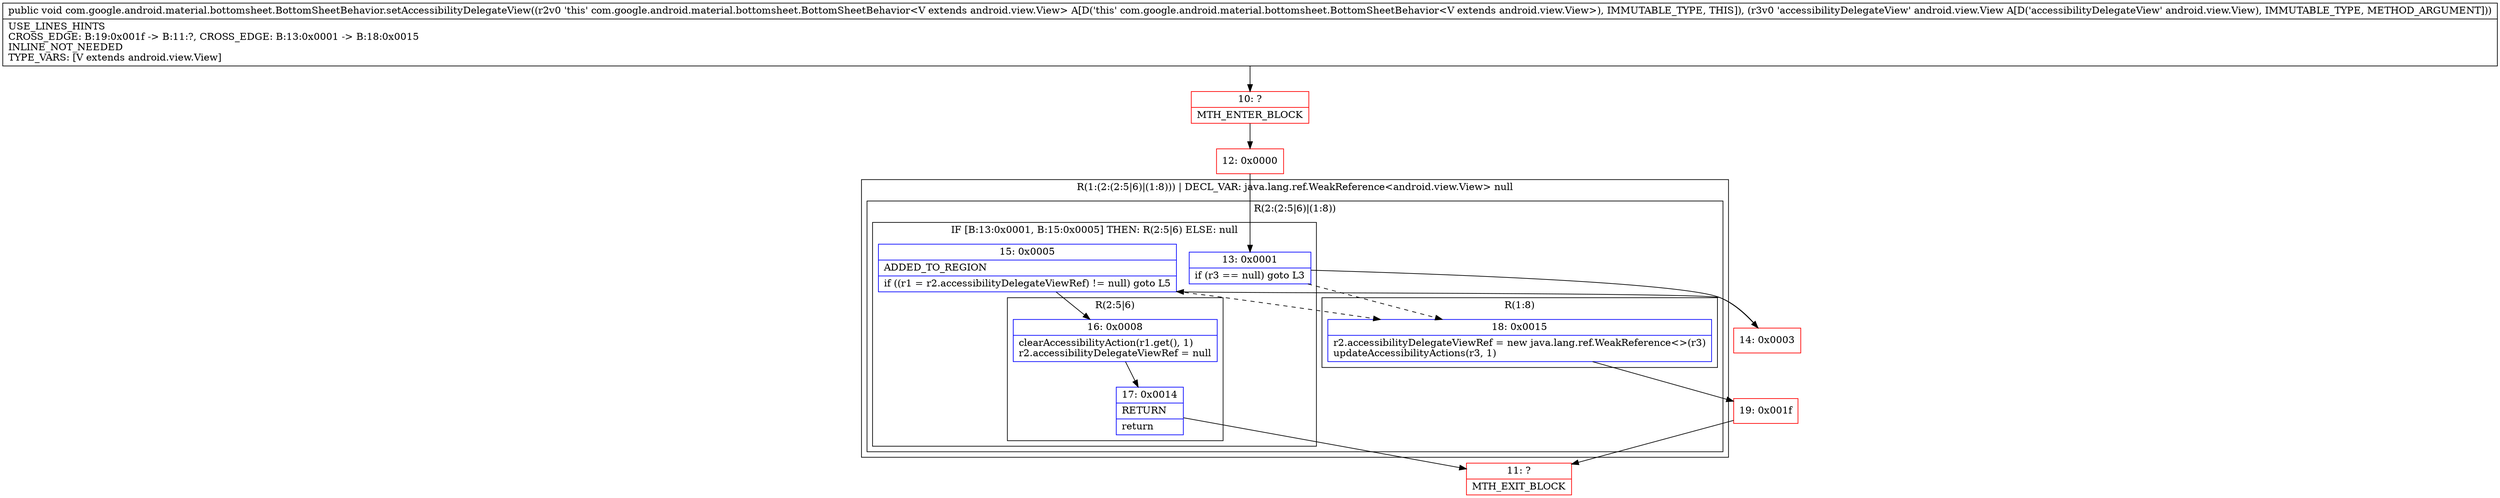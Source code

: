 digraph "CFG forcom.google.android.material.bottomsheet.BottomSheetBehavior.setAccessibilityDelegateView(Landroid\/view\/View;)V" {
subgraph cluster_Region_721192233 {
label = "R(1:(2:(2:5|6)|(1:8))) | DECL_VAR: java.lang.ref.WeakReference\<android.view.View\> null\l";
node [shape=record,color=blue];
subgraph cluster_Region_1279795416 {
label = "R(2:(2:5|6)|(1:8))";
node [shape=record,color=blue];
subgraph cluster_IfRegion_2006407557 {
label = "IF [B:13:0x0001, B:15:0x0005] THEN: R(2:5|6) ELSE: null";
node [shape=record,color=blue];
Node_13 [shape=record,label="{13\:\ 0x0001|if (r3 == null) goto L3\l}"];
Node_15 [shape=record,label="{15\:\ 0x0005|ADDED_TO_REGION\l|if ((r1 = r2.accessibilityDelegateViewRef) != null) goto L5\l}"];
subgraph cluster_Region_1157344243 {
label = "R(2:5|6)";
node [shape=record,color=blue];
Node_16 [shape=record,label="{16\:\ 0x0008|clearAccessibilityAction(r1.get(), 1)\lr2.accessibilityDelegateViewRef = null\l}"];
Node_17 [shape=record,label="{17\:\ 0x0014|RETURN\l|return\l}"];
}
}
subgraph cluster_Region_182496136 {
label = "R(1:8)";
node [shape=record,color=blue];
Node_18 [shape=record,label="{18\:\ 0x0015|r2.accessibilityDelegateViewRef = new java.lang.ref.WeakReference\<\>(r3)\lupdateAccessibilityActions(r3, 1)\l}"];
}
}
}
Node_10 [shape=record,color=red,label="{10\:\ ?|MTH_ENTER_BLOCK\l}"];
Node_12 [shape=record,color=red,label="{12\:\ 0x0000}"];
Node_14 [shape=record,color=red,label="{14\:\ 0x0003}"];
Node_11 [shape=record,color=red,label="{11\:\ ?|MTH_EXIT_BLOCK\l}"];
Node_19 [shape=record,color=red,label="{19\:\ 0x001f}"];
MethodNode[shape=record,label="{public void com.google.android.material.bottomsheet.BottomSheetBehavior.setAccessibilityDelegateView((r2v0 'this' com.google.android.material.bottomsheet.BottomSheetBehavior\<V extends android.view.View\> A[D('this' com.google.android.material.bottomsheet.BottomSheetBehavior\<V extends android.view.View\>), IMMUTABLE_TYPE, THIS]), (r3v0 'accessibilityDelegateView' android.view.View A[D('accessibilityDelegateView' android.view.View), IMMUTABLE_TYPE, METHOD_ARGUMENT]))  | USE_LINES_HINTS\lCROSS_EDGE: B:19:0x001f \-\> B:11:?, CROSS_EDGE: B:13:0x0001 \-\> B:18:0x0015\lINLINE_NOT_NEEDED\lTYPE_VARS: [V extends android.view.View]\l}"];
MethodNode -> Node_10;Node_13 -> Node_14;
Node_13 -> Node_18[style=dashed];
Node_15 -> Node_16;
Node_15 -> Node_18[style=dashed];
Node_16 -> Node_17;
Node_17 -> Node_11;
Node_18 -> Node_19;
Node_10 -> Node_12;
Node_12 -> Node_13;
Node_14 -> Node_15;
Node_19 -> Node_11;
}


